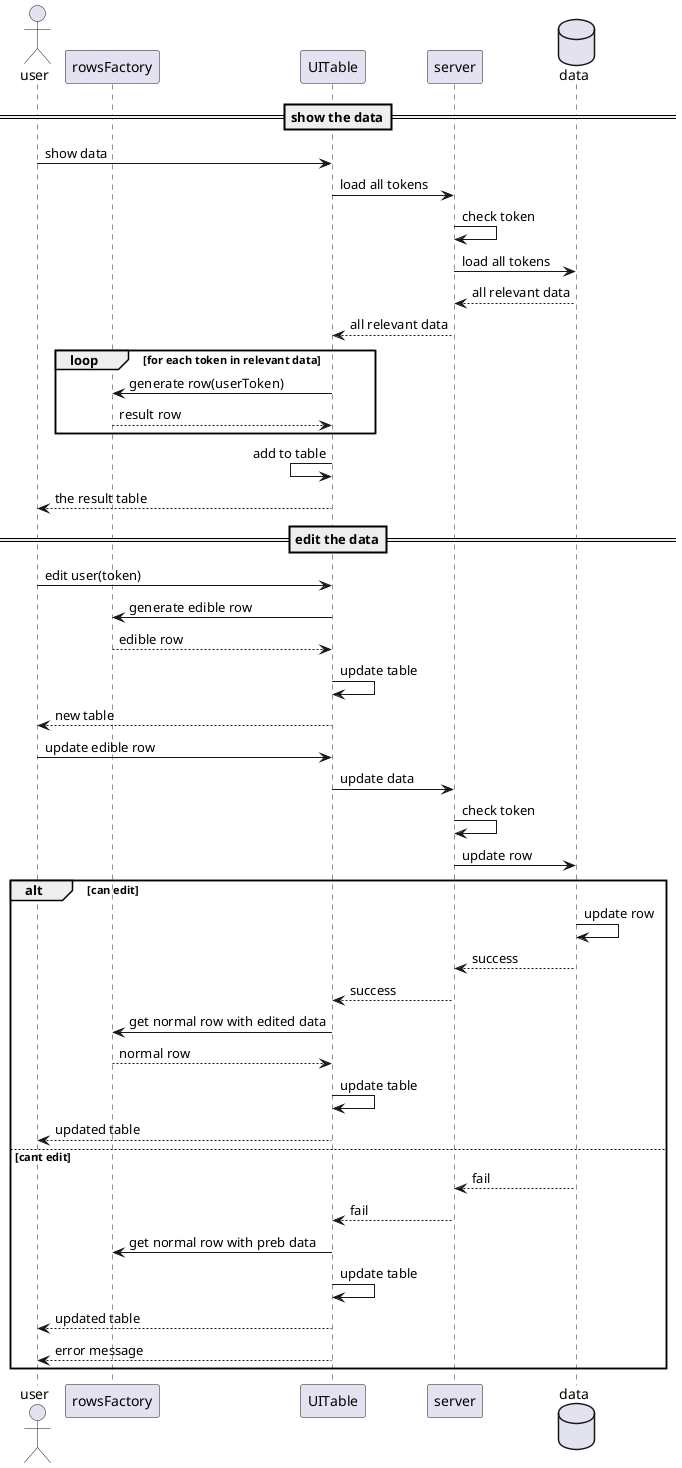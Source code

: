 @startuml viewData
actor user
participant rowsFactory as row
participant UITable as tab
participant server as serv
database data as db
== show the data==
user->tab:show data
tab->serv:load all tokens
serv->serv:check token
serv->db:load all tokens
serv<--db:all relevant data
tab<--serv:all relevant data
loop for each token in relevant data
    tab->row:generate row(userToken)
    tab<--row:result row
end
tab<-tab:add to table
user<--tab:the result table
==edit the data==
user->tab:edit user(token)
tab->row:generate edible row
row-->tab:edible row
tab->tab:update table
user<--tab:new table
user->tab:update edible row
tab->serv:update data
serv->serv:check token
serv->db:update row
alt can edit
    db->db:update row
    db-->serv:success
    serv-->tab:success
    tab->row:get normal row with edited data
    row-->tab:normal row
    tab->tab:update table
    tab-->user:updated table

else cant edit
    db-->serv:fail
    serv-->tab:fail
    tab->row:get normal row with preb data
    tab->tab:update table
    tab-->user:updated table
    tab-->user:error message
end



@enduml